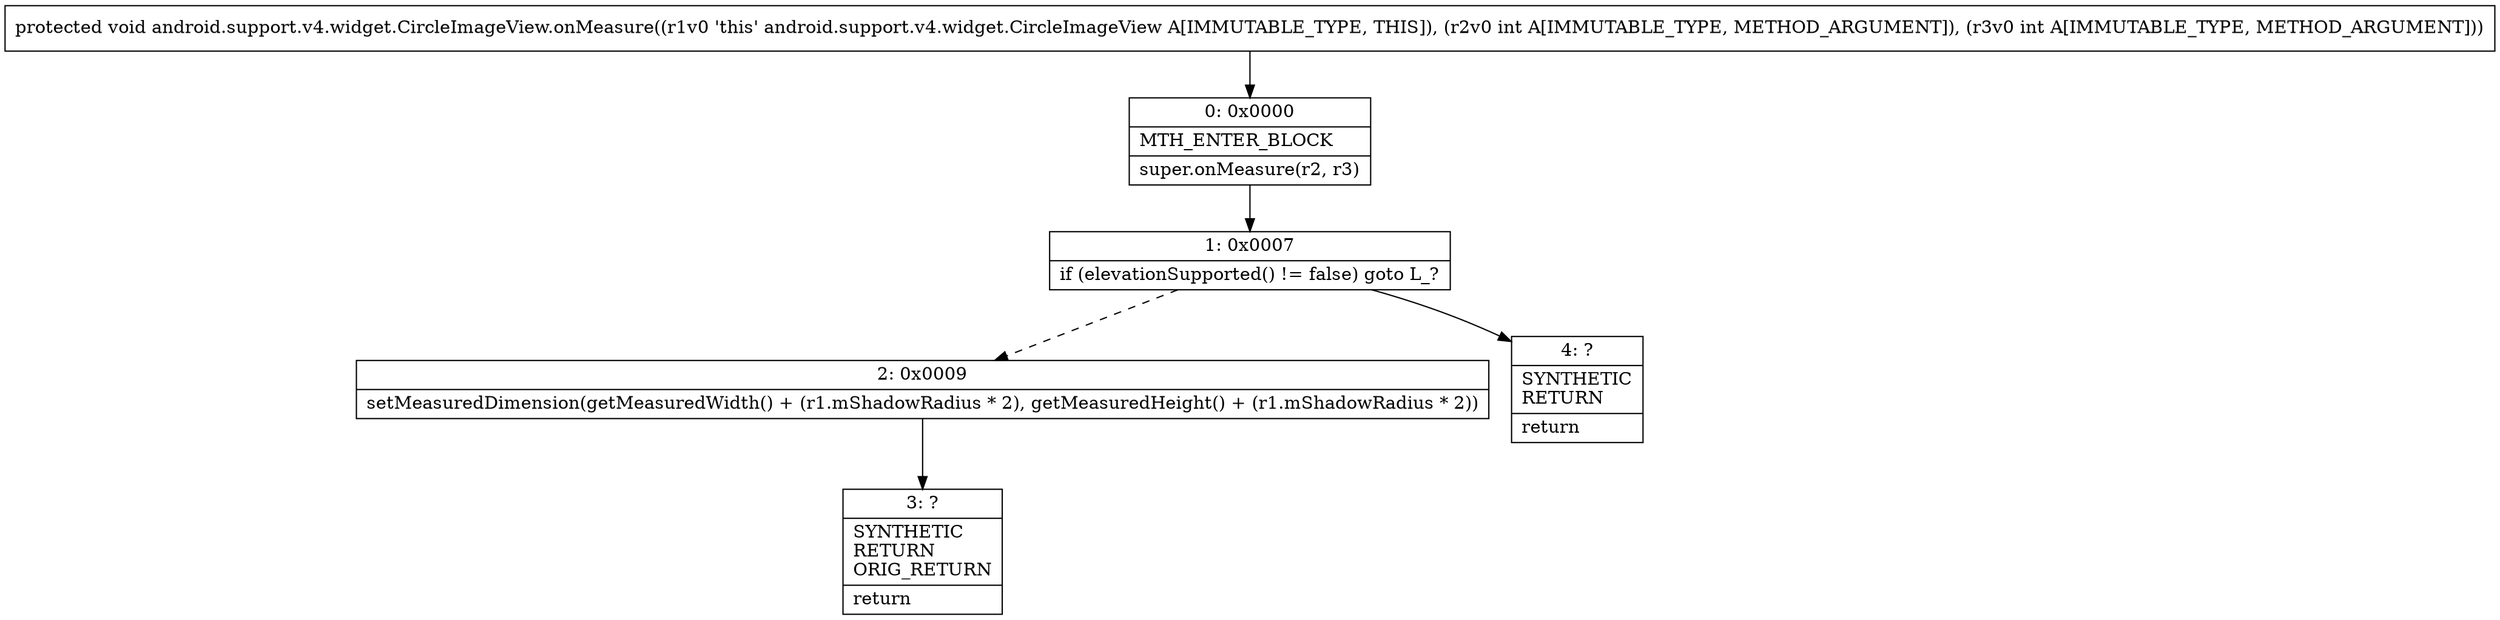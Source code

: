 digraph "CFG forandroid.support.v4.widget.CircleImageView.onMeasure(II)V" {
Node_0 [shape=record,label="{0\:\ 0x0000|MTH_ENTER_BLOCK\l|super.onMeasure(r2, r3)\l}"];
Node_1 [shape=record,label="{1\:\ 0x0007|if (elevationSupported() != false) goto L_?\l}"];
Node_2 [shape=record,label="{2\:\ 0x0009|setMeasuredDimension(getMeasuredWidth() + (r1.mShadowRadius * 2), getMeasuredHeight() + (r1.mShadowRadius * 2))\l}"];
Node_3 [shape=record,label="{3\:\ ?|SYNTHETIC\lRETURN\lORIG_RETURN\l|return\l}"];
Node_4 [shape=record,label="{4\:\ ?|SYNTHETIC\lRETURN\l|return\l}"];
MethodNode[shape=record,label="{protected void android.support.v4.widget.CircleImageView.onMeasure((r1v0 'this' android.support.v4.widget.CircleImageView A[IMMUTABLE_TYPE, THIS]), (r2v0 int A[IMMUTABLE_TYPE, METHOD_ARGUMENT]), (r3v0 int A[IMMUTABLE_TYPE, METHOD_ARGUMENT])) }"];
MethodNode -> Node_0;
Node_0 -> Node_1;
Node_1 -> Node_2[style=dashed];
Node_1 -> Node_4;
Node_2 -> Node_3;
}

